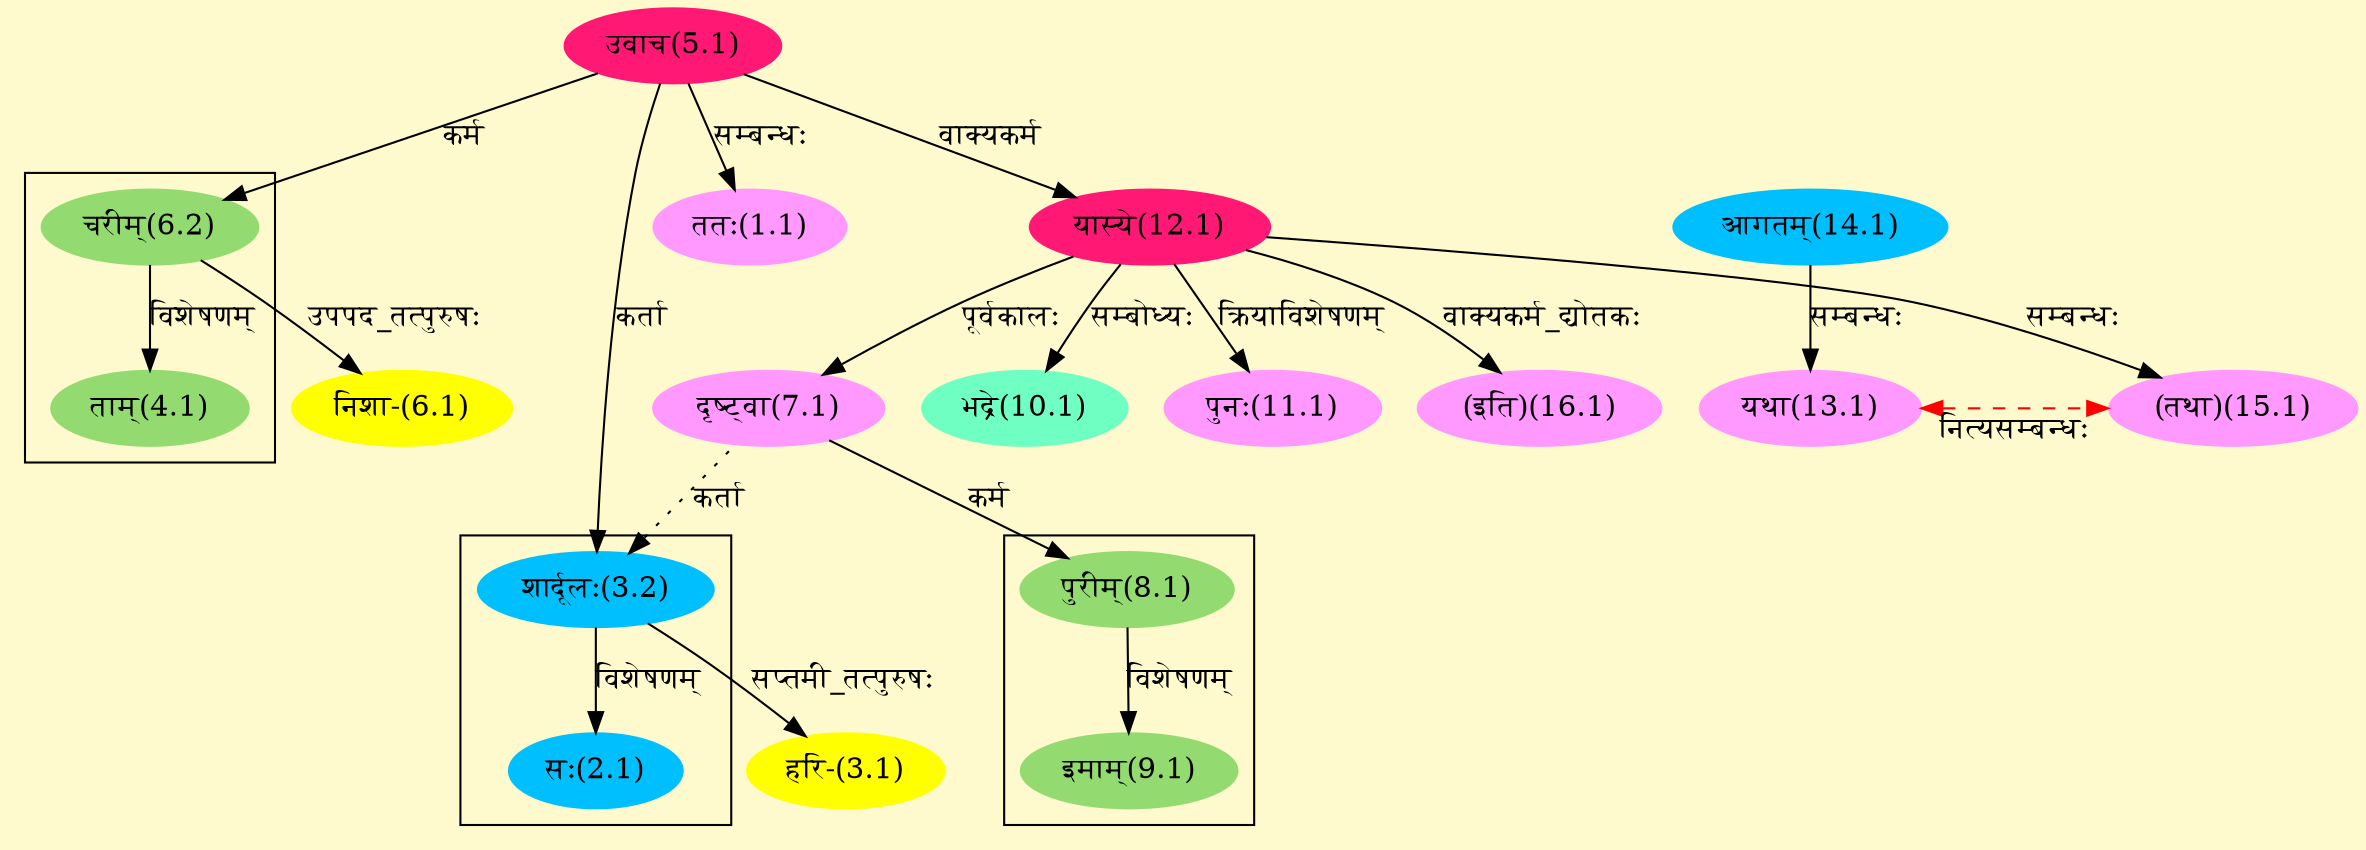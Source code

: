 digraph G{
rankdir=BT;
 compound=true;
 bgcolor="lemonchiffon1";

subgraph cluster_1{
Node2_1 [style=filled, color="#00BFFF" label = "सः(2.1)"]
Node3_2 [style=filled, color="#00BFFF" label = "शार्दूलः(3.2)"]

}

subgraph cluster_2{
Node4_1 [style=filled, color="#93DB70" label = "ताम्(4.1)"]
Node6_2 [style=filled, color="#93DB70" label = "चरीम्(6.2)"]

}

subgraph cluster_3{
Node9_1 [style=filled, color="#93DB70" label = "इमाम्(9.1)"]
Node8_1 [style=filled, color="#93DB70" label = "पुरीम्(8.1)"]

}
Node1_1 [style=filled, color="#FF99FF" label = "ततः(1.1)"]
Node5_1 [style=filled, color="#FF1975" label = "उवाच(5.1)"]
Node3_1 [style=filled, color="#FFFF00" label = "हरि-(3.1)"]
Node3_2 [style=filled, color="#00BFFF" label = "शार्दूलः(3.2)"]
Node7_1 [style=filled, color="#FF99FF" label = "दृष्ट्वा(7.1)"]
Node [style=filled, color="" label = "()"]
Node6_1 [style=filled, color="#FFFF00" label = "निशा-(6.1)"]
Node6_2 [style=filled, color="#93DB70" label = "चरीम्(6.2)"]
Node12_1 [style=filled, color="#FF1975" label = "यास्ये(12.1)"]
Node8_1 [style=filled, color="#93DB70" label = "पुरीम्(8.1)"]
Node10_1 [style=filled, color="#6FFFC3" label = "भद्रे(10.1)"]
Node11_1 [style=filled, color="#FF99FF" label = "पुनः(11.1)"]
Node13_1 [style=filled, color="#FF99FF" label = "यथा(13.1)"]
Node14_1 [style=filled, color="#00BFFF" label = "आगतम्(14.1)"]
Node15_1 [style=filled, color="#FF99FF" label = "(तथा)(15.1)"]
Node16_1 [style=filled, color="#FF99FF" label = "(इति)(16.1)"]
{rank = same; Node13_1; Node15_1;}
/* Start of Relations section */

Node1_1 -> Node5_1 [  label="सम्बन्धः"  dir="back" ]
Node2_1 -> Node3_2 [  label="विशेषणम्"  dir="back" ]
Node3_1 -> Node3_2 [  label="सप्तमी_तत्पुरुषः"  dir="back" ]
Node3_2 -> Node5_1 [  label="कर्ता"  dir="back" ]
Node3_2 -> Node7_1 [ style=dotted label="कर्ता"  dir="back" ]
Node4_1 -> Node6_2 [  label="विशेषणम्"  dir="back" ]
Node6_1 -> Node6_2 [  label="उपपद_तत्पुरुषः"  dir="back" ]
Node6_2 -> Node5_1 [  label="कर्म"  dir="back" ]
Node7_1 -> Node12_1 [  label="पूर्वकालः"  dir="back" ]
Node8_1 -> Node7_1 [  label="कर्म"  dir="back" ]
Node9_1 -> Node8_1 [  label="विशेषणम्"  dir="back" ]
Node10_1 -> Node12_1 [  label="सम्बोध्यः"  dir="back" ]
Node11_1 -> Node12_1 [  label="क्रियाविशेषणम्"  dir="back" ]
Node12_1 -> Node5_1 [  label="वाक्यकर्म"  dir="back" ]
Node13_1 -> Node14_1 [  label="सम्बन्धः"  dir="back" ]
Node13_1 -> Node15_1 [ style=dashed color="red" label="नित्यसम्बन्धः"  dir="both" ]
Node15_1 -> Node12_1 [  label="सम्बन्धः"  dir="back" ]
Node16_1 -> Node12_1 [  label="वाक्यकर्म_द्योतकः"  dir="back" ]
}
